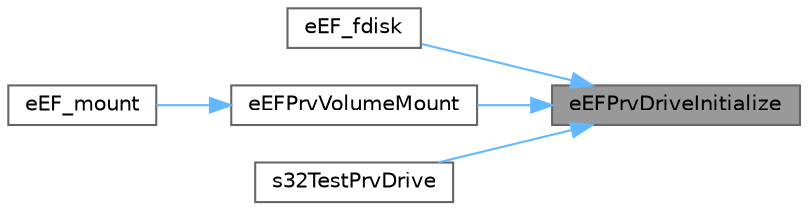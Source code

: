 digraph "eEFPrvDriveInitialize"
{
 // LATEX_PDF_SIZE
  bgcolor="transparent";
  edge [fontname=Helvetica,fontsize=10,labelfontname=Helvetica,labelfontsize=10];
  node [fontname=Helvetica,fontsize=10,shape=box,height=0.2,width=0.4];
  rankdir="RL";
  Node1 [id="Node000001",label="eEFPrvDriveInitialize",height=0.2,width=0.4,color="gray40", fillcolor="grey60", style="filled", fontcolor="black",tooltip="Initialize a Drive."];
  Node1 -> Node2 [id="edge1_Node000001_Node000002",dir="back",color="steelblue1",style="solid",tooltip=" "];
  Node2 [id="Node000002",label="eEF_fdisk",height=0.2,width=0.4,color="grey40", fillcolor="white", style="filled",URL="$ef__fdisk_8c.html#a45e4082b8e052434b2e620c296bdbd67",tooltip="Create Partition Table on the Physical Drive."];
  Node1 -> Node3 [id="edge2_Node000001_Node000003",dir="back",color="steelblue1",style="solid",tooltip=" "];
  Node3 [id="Node000003",label="eEFPrvVolumeMount",height=0.2,width=0.4,color="grey40", fillcolor="white", style="filled",URL="$ef__prv__volume__mount_8c.html#a72257a5dd052fb761470c99b9b8161fd",tooltip="Determine logical drive number and mount the volume if needed."];
  Node3 -> Node4 [id="edge3_Node000003_Node000004",dir="back",color="steelblue1",style="solid",tooltip=" "];
  Node4 [id="Node000004",label="eEF_mount",height=0.2,width=0.4,color="grey40", fillcolor="white", style="filled",URL="$ef__mount_8c.html#a9b9743613f37cad39c48b529f33264ca",tooltip="Mount a Logical Drive."];
  Node1 -> Node5 [id="edge4_Node000001_Node000005",dir="back",color="steelblue1",style="solid",tooltip=" "];
  Node5 [id="Node000005",label="s32TestPrvDrive",height=0.2,width=0.4,color="grey40", fillcolor="white", style="filled",URL="$ef__test__driver_8c.html#aaef572f2711732b4230e77c3e0eda715",tooltip="Test the SD Card DiskIO functionalities Low level disk I/O module function checker."];
}
